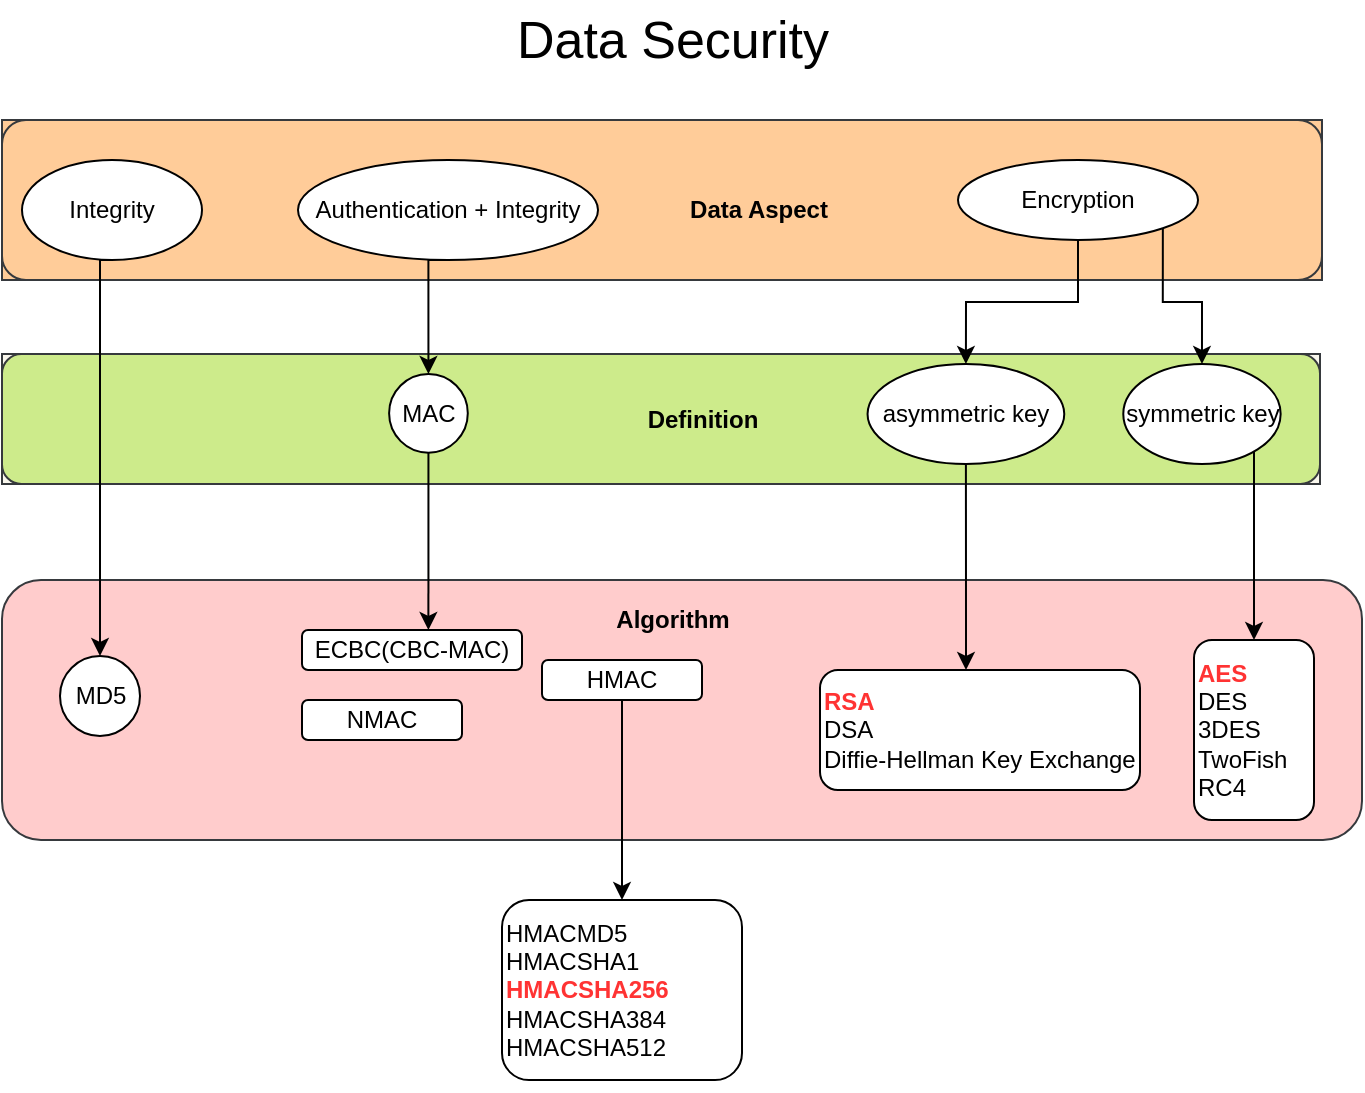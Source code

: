<mxfile version="14.1.8" type="device"><diagram id="9VgBCqQiTAYwp73I9T1i" name="Page-1"><mxGraphModel dx="925" dy="1742" grid="1" gridSize="10" guides="1" tooltips="1" connect="1" arrows="1" fold="1" page="1" pageScale="1" pageWidth="850" pageHeight="1100" math="0" shadow="0"><root><mxCell id="0"/><mxCell id="1" parent="0"/><mxCell id="8FXobGlez7Kf-YrW-9An-32" value="" style="rounded=1;whiteSpace=wrap;html=1;align=left;fillColor=#ffcccc;strokeColor=#36393d;" vertex="1" parent="1"><mxGeometry x="70" y="280" width="680" height="130" as="geometry"/></mxCell><mxCell id="8FXobGlez7Kf-YrW-9An-4" value="MD5" style="shape=ellipse;html=1;dashed=0;whitespace=wrap;aspect=fixed;perimeter=ellipsePerimeter;" vertex="1" parent="1"><mxGeometry x="99" y="318" width="40" height="40" as="geometry"/></mxCell><mxCell id="8FXobGlez7Kf-YrW-9An-12" value="ECBC(CBC-MAC)" style="rounded=1;whiteSpace=wrap;html=1;" vertex="1" parent="1"><mxGeometry x="220" y="305" width="110" height="20" as="geometry"/></mxCell><mxCell id="8FXobGlez7Kf-YrW-9An-18" value="" style="edgeStyle=orthogonalEdgeStyle;rounded=0;orthogonalLoop=1;jettySize=auto;html=1;" edge="1" parent="1" source="8FXobGlez7Kf-YrW-9An-13" target="8FXobGlez7Kf-YrW-9An-17"><mxGeometry relative="1" as="geometry"/></mxCell><mxCell id="8FXobGlez7Kf-YrW-9An-13" value="HMAC" style="rounded=1;whiteSpace=wrap;html=1;" vertex="1" parent="1"><mxGeometry x="340" y="320" width="80" height="20" as="geometry"/></mxCell><mxCell id="8FXobGlez7Kf-YrW-9An-16" value="NMAC" style="rounded=1;whiteSpace=wrap;html=1;" vertex="1" parent="1"><mxGeometry x="220" y="340" width="80" height="20" as="geometry"/></mxCell><mxCell id="8FXobGlez7Kf-YrW-9An-17" value="&lt;br&gt;HMACMD5&lt;br&gt;HMACSHA1&lt;br&gt;&lt;b&gt;&lt;font color=&quot;#ff3333&quot;&gt;HMACSHA256&lt;/font&gt;&lt;/b&gt;&lt;br&gt;HMACSHA384&lt;br&gt;HMACSHA512&lt;br&gt;&lt;span style=&quot;color: rgba(0 , 0 , 0 , 0) ; font-family: monospace ; font-size: 0px&quot;&gt;%3CmxGraphModel%3E%3Croot%3E%3CmxCell%20id%3D%220%22%2F%3E%3CmxCell%20id%3D%221%22%20parent%3D%220%22%2F%3E%3CmxCell%20id%3D%222%22%20value%3D%22ECBC%20MAC%22%20style%3D%22rounded%3D1%3BwhiteSpace%3Dwrap%3Bhtml%3D1%3B%22%20vertex%3D%221%22%20parent%3D%221%22%3E%3CmxGeometry%20x%3D%22210%22%20y%3D%22240%22%20width%3D%2280%22%20height%3D%2220%22%20as%3D%22geometry%22%2F%3E%3C%2FmxCell%3E%3C%2Froot%3E%3C%2FmxGraphModel%3&lt;/span&gt;" style="whiteSpace=wrap;html=1;rounded=1;align=left;" vertex="1" parent="1"><mxGeometry x="320" y="440" width="120" height="90" as="geometry"/></mxCell><mxCell id="8FXobGlez7Kf-YrW-9An-19" value="&lt;font color=&quot;#ff3333&quot;&gt;&lt;b&gt;AES&lt;/b&gt;&lt;/font&gt;&lt;br&gt;DES&lt;br&gt;3DES&lt;br&gt;TwoFish&lt;br&gt;RC4" style="whiteSpace=wrap;html=1;rounded=1;align=left;" vertex="1" parent="1"><mxGeometry x="666" y="310" width="60" height="90" as="geometry"/></mxCell><mxCell id="8FXobGlez7Kf-YrW-9An-21" value="&lt;b&gt;&lt;font color=&quot;#ff3333&quot;&gt;RSA&lt;/font&gt;&lt;/b&gt;&lt;br&gt;DSA&lt;br&gt;Diffie-Hellman Key Exchange" style="rounded=1;whiteSpace=wrap;html=1;align=left;" vertex="1" parent="1"><mxGeometry x="479" y="325" width="160" height="60" as="geometry"/></mxCell><mxCell id="8FXobGlez7Kf-YrW-9An-26" value="" style="group;fillColor=#f9f7ed;strokeColor=#36393d;" vertex="1" connectable="0" parent="1"><mxGeometry x="70" y="167" width="659" height="65" as="geometry"/></mxCell><mxCell id="8FXobGlez7Kf-YrW-9An-25" value="" style="rounded=1;whiteSpace=wrap;html=1;align=left;fillColor=#cdeb8b;strokeColor=#36393d;" vertex="1" parent="8FXobGlez7Kf-YrW-9An-26"><mxGeometry width="659" height="65" as="geometry"/></mxCell><mxCell id="8FXobGlez7Kf-YrW-9An-5" value="MAC" style="shape=ellipse;html=1;dashed=0;whitespace=wrap;aspect=fixed;perimeter=ellipsePerimeter;" vertex="1" parent="8FXobGlez7Kf-YrW-9An-26"><mxGeometry x="193.552" y="10" width="39.343" height="39.343" as="geometry"/></mxCell><mxCell id="8FXobGlez7Kf-YrW-9An-9" value="asymmetric key" style="ellipse;whiteSpace=wrap;html=1;" vertex="1" parent="8FXobGlez7Kf-YrW-9An-26"><mxGeometry x="432.776" y="5" width="98.358" height="50" as="geometry"/></mxCell><mxCell id="8FXobGlez7Kf-YrW-9An-10" value="symmetric key" style="ellipse;whiteSpace=wrap;html=1;" vertex="1" parent="8FXobGlez7Kf-YrW-9An-26"><mxGeometry x="560.642" y="5" width="78.687" height="50" as="geometry"/></mxCell><mxCell id="8FXobGlez7Kf-YrW-9An-30" value="Definition" style="text;html=1;align=center;verticalAlign=middle;resizable=0;points=[];autosize=1;fontStyle=1" vertex="1" parent="8FXobGlez7Kf-YrW-9An-26"><mxGeometry x="314.664" y="22.5" width="70" height="20" as="geometry"/></mxCell><mxCell id="8FXobGlez7Kf-YrW-9An-27" value="" style="group;fillColor=#ffcc99;strokeColor=#36393d;" vertex="1" connectable="0" parent="1"><mxGeometry x="70" y="50" width="660" height="80" as="geometry"/></mxCell><mxCell id="8FXobGlez7Kf-YrW-9An-23" value="" style="rounded=1;whiteSpace=wrap;html=1;align=left;fillColor=#ffcc99;strokeColor=#36393d;" vertex="1" parent="8FXobGlez7Kf-YrW-9An-27"><mxGeometry width="660" height="80" as="geometry"/></mxCell><mxCell id="8FXobGlez7Kf-YrW-9An-1" value="Integrity" style="ellipse;whiteSpace=wrap;html=1;" vertex="1" parent="8FXobGlez7Kf-YrW-9An-27"><mxGeometry x="10" y="20" width="90" height="50" as="geometry"/></mxCell><mxCell id="8FXobGlez7Kf-YrW-9An-2" value="Authentication + Integrity" style="ellipse;whiteSpace=wrap;html=1;" vertex="1" parent="8FXobGlez7Kf-YrW-9An-27"><mxGeometry x="148" y="20" width="150" height="50" as="geometry"/></mxCell><mxCell id="8FXobGlez7Kf-YrW-9An-3" value="Encryption" style="ellipse;whiteSpace=wrap;html=1;" vertex="1" parent="8FXobGlez7Kf-YrW-9An-27"><mxGeometry x="478" y="20" width="120" height="40" as="geometry"/></mxCell><mxCell id="8FXobGlez7Kf-YrW-9An-24" value="Data Aspect" style="text;html=1;align=center;verticalAlign=middle;resizable=0;points=[];autosize=1;fontStyle=1" vertex="1" parent="8FXobGlez7Kf-YrW-9An-27"><mxGeometry x="338" y="35" width="80" height="20" as="geometry"/></mxCell><mxCell id="8FXobGlez7Kf-YrW-9An-33" value="Algorithm" style="text;html=1;align=center;verticalAlign=middle;resizable=0;points=[];autosize=1;fontStyle=1" vertex="1" parent="1"><mxGeometry x="370" y="290" width="70" height="20" as="geometry"/></mxCell><mxCell id="8FXobGlez7Kf-YrW-9An-35" style="edgeStyle=orthogonalEdgeStyle;rounded=0;orthogonalLoop=1;jettySize=auto;html=1;" edge="1" parent="1" source="8FXobGlez7Kf-YrW-9An-9" target="8FXobGlez7Kf-YrW-9An-21"><mxGeometry relative="1" as="geometry"><Array as="points"><mxPoint x="552" y="300"/><mxPoint x="552" y="300"/></Array></mxGeometry></mxCell><mxCell id="8FXobGlez7Kf-YrW-9An-36" style="edgeStyle=orthogonalEdgeStyle;rounded=0;orthogonalLoop=1;jettySize=auto;html=1;entryX=0.5;entryY=0;entryDx=0;entryDy=0;" edge="1" parent="1" source="8FXobGlez7Kf-YrW-9An-10" target="8FXobGlez7Kf-YrW-9An-19"><mxGeometry relative="1" as="geometry"><Array as="points"><mxPoint x="696" y="240"/><mxPoint x="696" y="240"/></Array></mxGeometry></mxCell><mxCell id="8FXobGlez7Kf-YrW-9An-37" style="edgeStyle=orthogonalEdgeStyle;rounded=0;orthogonalLoop=1;jettySize=auto;html=1;exitX=0.5;exitY=1;exitDx=0;exitDy=0;" edge="1" parent="1" source="8FXobGlez7Kf-YrW-9An-3" target="8FXobGlez7Kf-YrW-9An-9"><mxGeometry relative="1" as="geometry"/></mxCell><mxCell id="8FXobGlez7Kf-YrW-9An-38" style="edgeStyle=orthogonalEdgeStyle;rounded=0;orthogonalLoop=1;jettySize=auto;html=1;exitX=1;exitY=1;exitDx=0;exitDy=0;entryX=0.5;entryY=0;entryDx=0;entryDy=0;" edge="1" parent="1" source="8FXobGlez7Kf-YrW-9An-3" target="8FXobGlez7Kf-YrW-9An-10"><mxGeometry relative="1" as="geometry"/></mxCell><mxCell id="8FXobGlez7Kf-YrW-9An-39" style="edgeStyle=orthogonalEdgeStyle;rounded=0;orthogonalLoop=1;jettySize=auto;html=1;exitX=0.5;exitY=1;exitDx=0;exitDy=0;entryX=0.5;entryY=0;entryDx=0;entryDy=0;" edge="1" parent="1" source="8FXobGlez7Kf-YrW-9An-2" target="8FXobGlez7Kf-YrW-9An-5"><mxGeometry relative="1" as="geometry"><Array as="points"><mxPoint x="283" y="120"/></Array></mxGeometry></mxCell><mxCell id="8FXobGlez7Kf-YrW-9An-40" style="edgeStyle=orthogonalEdgeStyle;rounded=0;orthogonalLoop=1;jettySize=auto;html=1;exitX=0.5;exitY=1;exitDx=0;exitDy=0;" edge="1" parent="1" source="8FXobGlez7Kf-YrW-9An-5"><mxGeometry relative="1" as="geometry"><mxPoint x="283" y="305" as="targetPoint"/><Array as="points"><mxPoint x="283" y="305"/></Array></mxGeometry></mxCell><mxCell id="8FXobGlez7Kf-YrW-9An-41" style="edgeStyle=orthogonalEdgeStyle;rounded=0;orthogonalLoop=1;jettySize=auto;html=1;exitX=0.5;exitY=1;exitDx=0;exitDy=0;" edge="1" parent="1" source="8FXobGlez7Kf-YrW-9An-1" target="8FXobGlez7Kf-YrW-9An-4"><mxGeometry relative="1" as="geometry"><Array as="points"><mxPoint x="119" y="120"/></Array></mxGeometry></mxCell><mxCell id="8FXobGlez7Kf-YrW-9An-42" value="Data Security" style="text;html=1;align=center;verticalAlign=middle;resizable=0;points=[];autosize=1;fontSize=26;" vertex="1" parent="1"><mxGeometry x="320" y="-10" width="170" height="40" as="geometry"/></mxCell></root></mxGraphModel></diagram></mxfile>